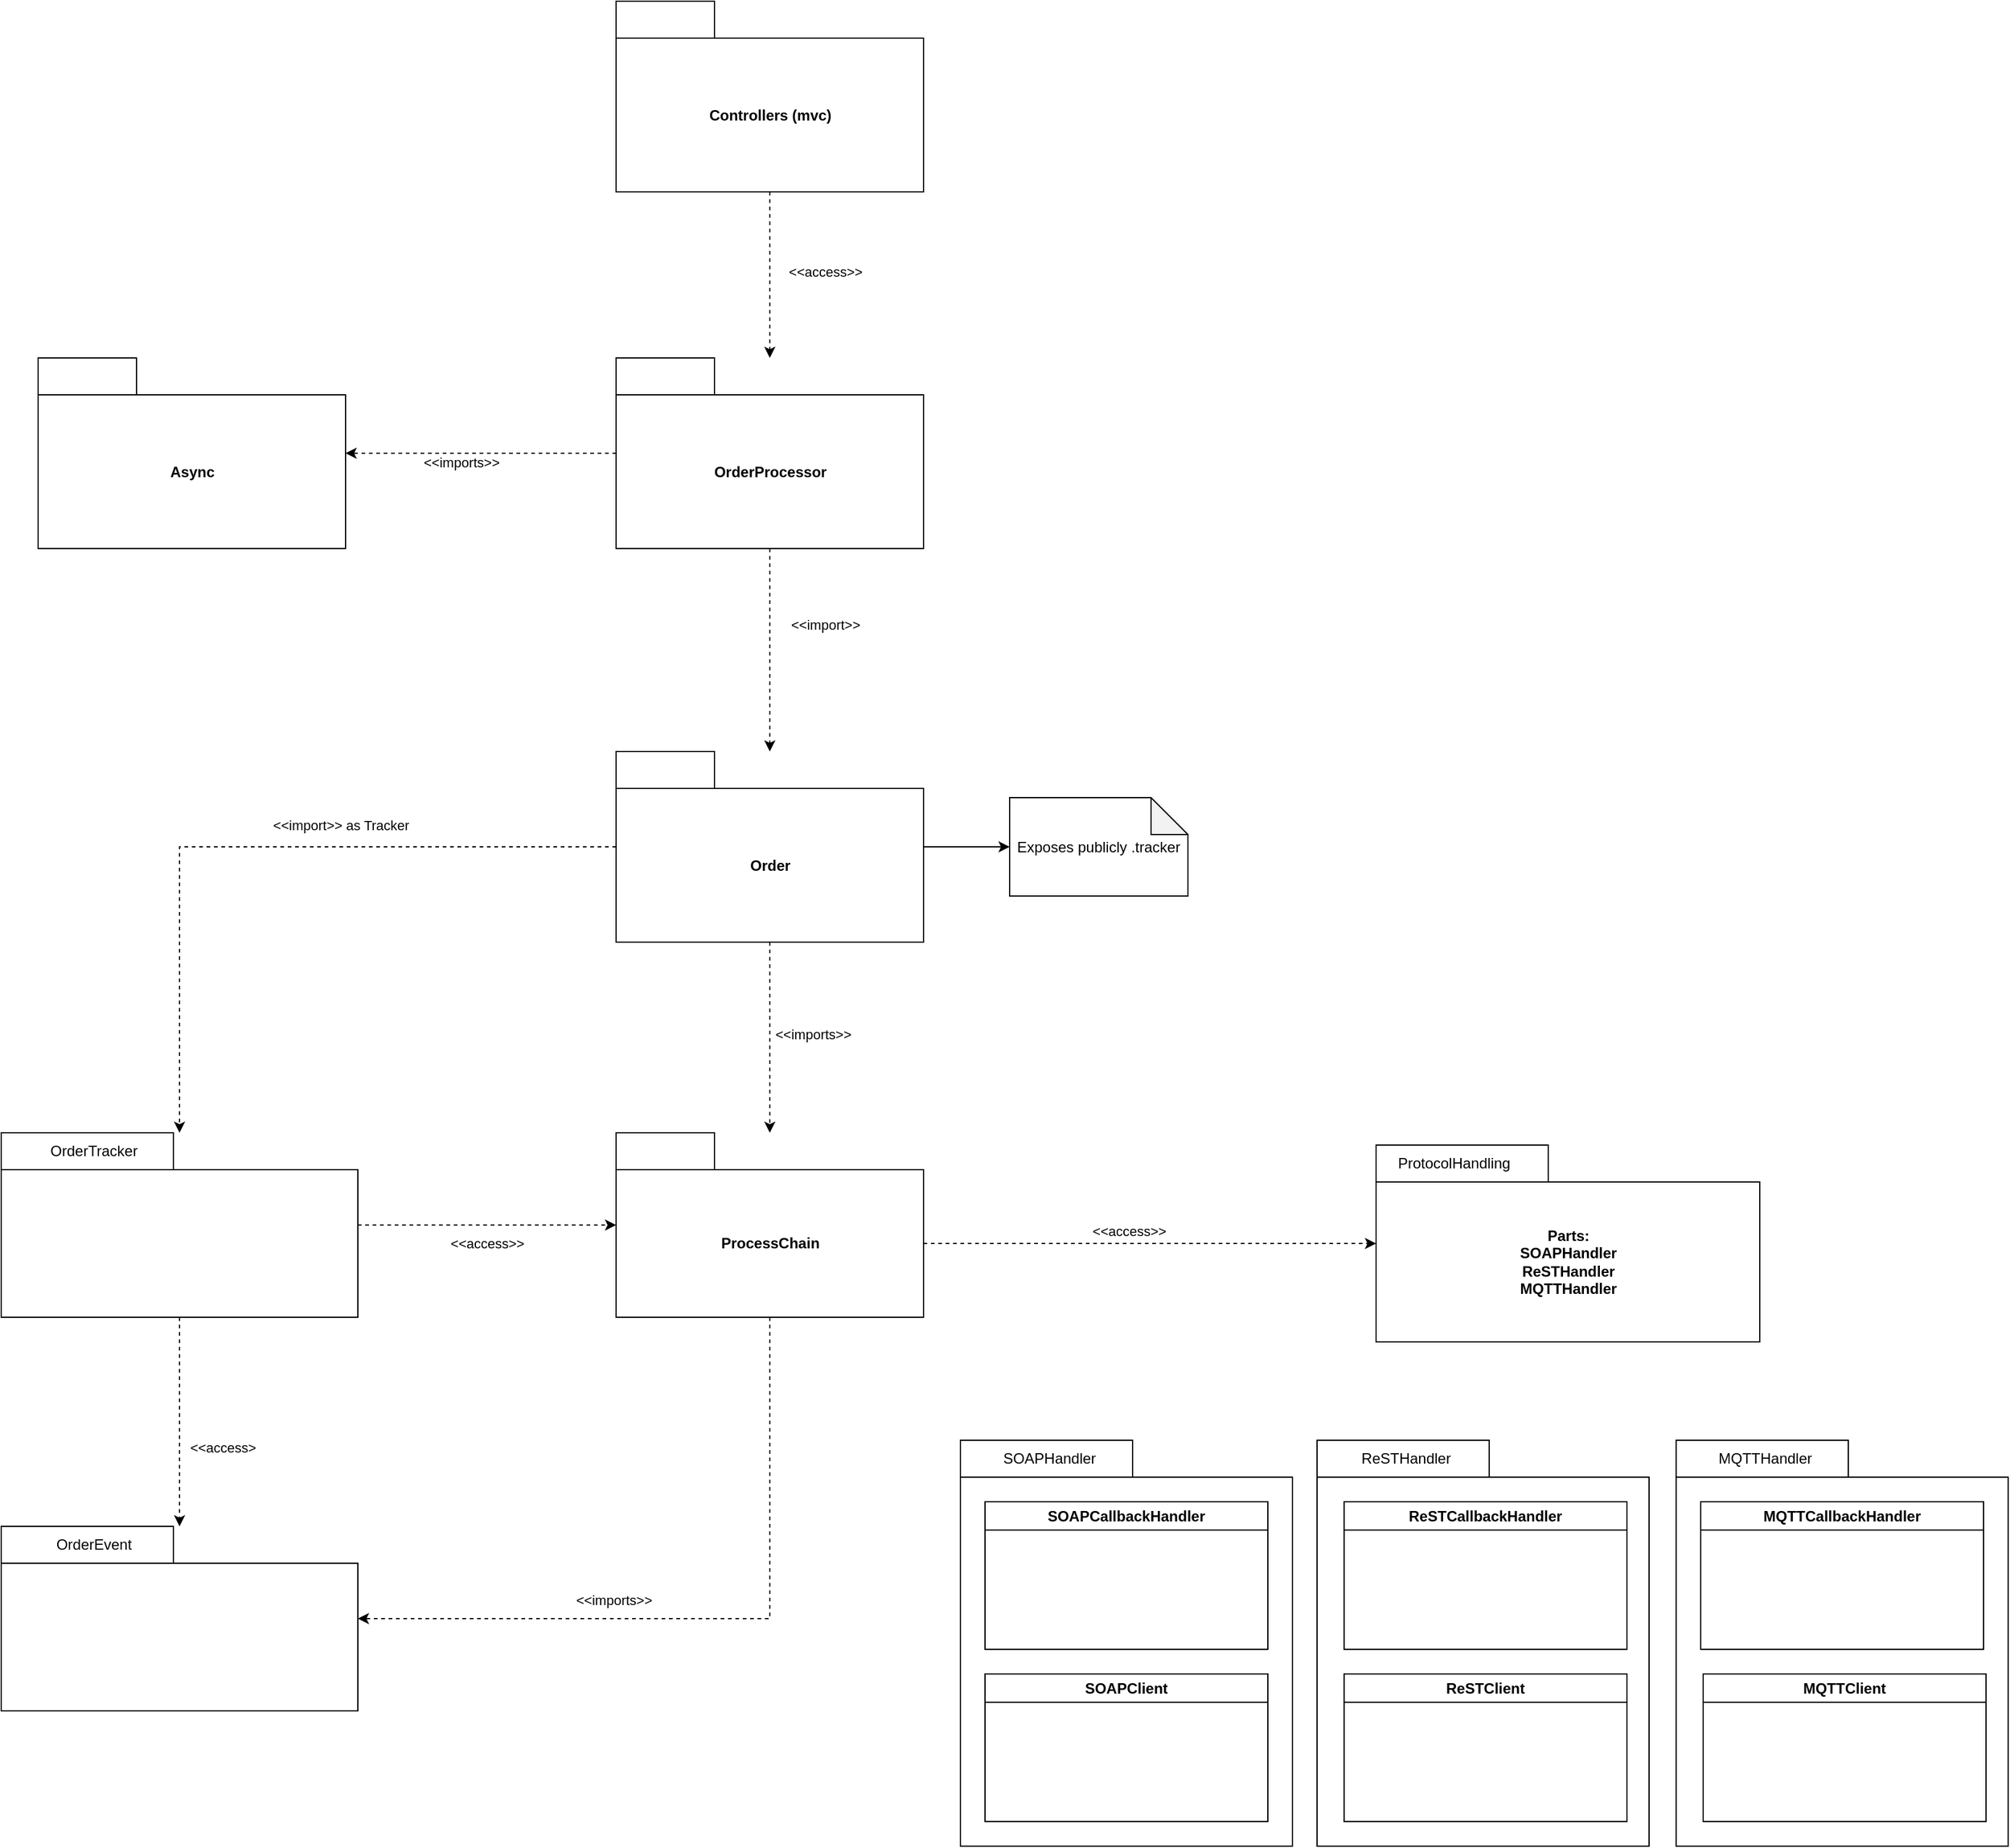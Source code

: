 <mxfile version="20.8.20" type="device"><diagram name="Side-1" id="F4XtL_Aoyn72sk1SHw9K"><mxGraphModel dx="1509" dy="2014" grid="1" gridSize="10" guides="1" tooltips="1" connect="1" arrows="1" fold="1" page="1" pageScale="1" pageWidth="827" pageHeight="1169" math="0" shadow="0"><root><mxCell id="0"/><mxCell id="1" parent="0"/><mxCell id="e4TKl4O4g21nOLRK-5mi-19" value="&amp;lt;&amp;lt;imports&amp;gt;&amp;gt;" style="edgeStyle=orthogonalEdgeStyle;rounded=0;orthogonalLoop=1;jettySize=auto;html=1;dashed=1;" edge="1" parent="1" source="e4TKl4O4g21nOLRK-5mi-1" target="e4TKl4O4g21nOLRK-5mi-17"><mxGeometry x="-0.032" y="35" relative="1" as="geometry"><mxPoint as="offset"/></mxGeometry></mxCell><mxCell id="e4TKl4O4g21nOLRK-5mi-30" style="edgeStyle=orthogonalEdgeStyle;rounded=0;orthogonalLoop=1;jettySize=auto;html=1;dashed=1;" edge="1" parent="1" source="e4TKl4O4g21nOLRK-5mi-1" target="e4TKl4O4g21nOLRK-5mi-26"><mxGeometry relative="1" as="geometry"/></mxCell><mxCell id="e4TKl4O4g21nOLRK-5mi-31" value="&amp;lt;&amp;lt;import&amp;gt;&amp;gt; as Tracker" style="edgeLabel;html=1;align=center;verticalAlign=middle;resizable=0;points=[];" vertex="1" connectable="0" parent="e4TKl4O4g21nOLRK-5mi-30"><mxGeometry x="-0.162" y="-1" relative="1" as="geometry"><mxPoint x="22" y="-17" as="offset"/></mxGeometry></mxCell><mxCell id="e4TKl4O4g21nOLRK-5mi-35" style="rounded=0;orthogonalLoop=1;jettySize=auto;html=1;" edge="1" parent="1" source="e4TKl4O4g21nOLRK-5mi-1" target="e4TKl4O4g21nOLRK-5mi-34"><mxGeometry relative="1" as="geometry"/></mxCell><mxCell id="e4TKl4O4g21nOLRK-5mi-1" value="Order" style="shape=folder;fontStyle=1;tabWidth=80;tabHeight=30;tabPosition=left;html=1;boundedLbl=1;" vertex="1" parent="1"><mxGeometry x="560" y="100" width="250" height="155" as="geometry"/></mxCell><mxCell id="e4TKl4O4g21nOLRK-5mi-5" value="Parts:&lt;br&gt;SOAPHandler&lt;br&gt;ReSTHandler&lt;br&gt;MQTTHandler" style="shape=folder;fontStyle=1;tabWidth=140;tabHeight=30;tabPosition=left;html=1;boundedLbl=1;" vertex="1" parent="1"><mxGeometry x="1178" y="420" width="312" height="160" as="geometry"/></mxCell><mxCell id="e4TKl4O4g21nOLRK-5mi-6" value="ProtocolHandling" style="text;html=1;align=center;verticalAlign=middle;resizable=0;points=[];autosize=1;strokeColor=none;fillColor=none;" vertex="1" parent="1"><mxGeometry x="1186" y="420" width="110" height="30" as="geometry"/></mxCell><mxCell id="e4TKl4O4g21nOLRK-5mi-9" value="" style="shape=folder;fontStyle=1;tabWidth=140;tabHeight=30;tabPosition=left;html=1;boundedLbl=1;" vertex="1" parent="1"><mxGeometry x="840" y="660" width="270" height="330" as="geometry"/></mxCell><mxCell id="e4TKl4O4g21nOLRK-5mi-12" value="SOAPHandler" style="text;html=1;align=center;verticalAlign=middle;resizable=0;points=[];autosize=1;strokeColor=none;fillColor=none;" vertex="1" parent="1"><mxGeometry x="862" y="660" width="100" height="30" as="geometry"/></mxCell><mxCell id="e4TKl4O4g21nOLRK-5mi-13" value="" style="shape=folder;fontStyle=1;tabWidth=140;tabHeight=30;tabPosition=left;html=1;boundedLbl=1;" vertex="1" parent="1"><mxGeometry x="1130" y="660" width="270" height="330" as="geometry"/></mxCell><mxCell id="e4TKl4O4g21nOLRK-5mi-14" value="ReSTHandler" style="text;html=1;align=center;verticalAlign=middle;resizable=0;points=[];autosize=1;strokeColor=none;fillColor=none;" vertex="1" parent="1"><mxGeometry x="1152" y="660" width="100" height="30" as="geometry"/></mxCell><mxCell id="e4TKl4O4g21nOLRK-5mi-15" value="" style="shape=folder;fontStyle=1;tabWidth=140;tabHeight=30;tabPosition=left;html=1;boundedLbl=1;" vertex="1" parent="1"><mxGeometry x="1422" y="660" width="270" height="330" as="geometry"/></mxCell><mxCell id="e4TKl4O4g21nOLRK-5mi-16" value="MQTTHandler" style="text;html=1;align=center;verticalAlign=middle;resizable=0;points=[];autosize=1;strokeColor=none;fillColor=none;" vertex="1" parent="1"><mxGeometry x="1444" y="660" width="100" height="30" as="geometry"/></mxCell><mxCell id="e4TKl4O4g21nOLRK-5mi-38" style="edgeStyle=orthogonalEdgeStyle;rounded=0;orthogonalLoop=1;jettySize=auto;html=1;dashed=1;" edge="1" parent="1" source="e4TKl4O4g21nOLRK-5mi-17" target="e4TKl4O4g21nOLRK-5mi-36"><mxGeometry relative="1" as="geometry"><Array as="points"><mxPoint x="685" y="805"/></Array></mxGeometry></mxCell><mxCell id="e4TKl4O4g21nOLRK-5mi-39" value="&amp;lt;&amp;lt;imports&amp;gt;&amp;gt;" style="edgeLabel;html=1;align=center;verticalAlign=middle;resizable=0;points=[];" vertex="1" connectable="0" parent="e4TKl4O4g21nOLRK-5mi-38"><mxGeometry x="0.287" y="1" relative="1" as="geometry"><mxPoint x="1" y="-16" as="offset"/></mxGeometry></mxCell><mxCell id="e4TKl4O4g21nOLRK-5mi-17" value="ProcessChain" style="shape=folder;fontStyle=1;tabWidth=80;tabHeight=30;tabPosition=left;html=1;boundedLbl=1;" vertex="1" parent="1"><mxGeometry x="560" y="410" width="250" height="150" as="geometry"/></mxCell><mxCell id="e4TKl4O4g21nOLRK-5mi-7" style="edgeStyle=orthogonalEdgeStyle;rounded=0;orthogonalLoop=1;jettySize=auto;html=1;dashed=1;exitX=0;exitY=0;exitDx=250;exitDy=90;exitPerimeter=0;" edge="1" parent="1" source="e4TKl4O4g21nOLRK-5mi-17" target="e4TKl4O4g21nOLRK-5mi-5"><mxGeometry relative="1" as="geometry"/></mxCell><mxCell id="e4TKl4O4g21nOLRK-5mi-8" value="&amp;lt;&amp;lt;access&amp;gt;&amp;gt;" style="edgeLabel;html=1;align=center;verticalAlign=middle;resizable=0;points=[];" vertex="1" connectable="0" parent="e4TKl4O4g21nOLRK-5mi-7"><mxGeometry x="-0.272" y="4" relative="1" as="geometry"><mxPoint x="33" y="-6" as="offset"/></mxGeometry></mxCell><mxCell id="e4TKl4O4g21nOLRK-5mi-20" value="SOAPCallbackHandler" style="swimlane;whiteSpace=wrap;html=1;" vertex="1" parent="1"><mxGeometry x="860" y="710" width="230" height="120" as="geometry"/></mxCell><mxCell id="e4TKl4O4g21nOLRK-5mi-21" value="ReSTCallbackHandler" style="swimlane;whiteSpace=wrap;html=1;" vertex="1" parent="1"><mxGeometry x="1152" y="710" width="230" height="120" as="geometry"/></mxCell><mxCell id="e4TKl4O4g21nOLRK-5mi-22" value="MQTTCallbackHandler" style="swimlane;whiteSpace=wrap;html=1;" vertex="1" parent="1"><mxGeometry x="1442" y="710" width="230" height="120" as="geometry"/></mxCell><mxCell id="e4TKl4O4g21nOLRK-5mi-23" value="SOAPClient" style="swimlane;whiteSpace=wrap;html=1;" vertex="1" parent="1"><mxGeometry x="860" y="850" width="230" height="120" as="geometry"/></mxCell><mxCell id="e4TKl4O4g21nOLRK-5mi-24" value="ReSTClient" style="swimlane;whiteSpace=wrap;html=1;" vertex="1" parent="1"><mxGeometry x="1152" y="850" width="230" height="120" as="geometry"/></mxCell><mxCell id="e4TKl4O4g21nOLRK-5mi-25" value="MQTTClient" style="swimlane;whiteSpace=wrap;html=1;" vertex="1" parent="1"><mxGeometry x="1444" y="850" width="230" height="120" as="geometry"/></mxCell><mxCell id="e4TKl4O4g21nOLRK-5mi-32" style="edgeStyle=orthogonalEdgeStyle;rounded=0;orthogonalLoop=1;jettySize=auto;html=1;dashed=1;" edge="1" parent="1" source="e4TKl4O4g21nOLRK-5mi-26" target="e4TKl4O4g21nOLRK-5mi-17"><mxGeometry relative="1" as="geometry"/></mxCell><mxCell id="e4TKl4O4g21nOLRK-5mi-33" value="&amp;lt;&amp;lt;access&amp;gt;&amp;gt;" style="edgeLabel;html=1;align=center;verticalAlign=middle;resizable=0;points=[];" vertex="1" connectable="0" parent="e4TKl4O4g21nOLRK-5mi-32"><mxGeometry x="0.215" relative="1" as="geometry"><mxPoint x="-23" y="15" as="offset"/></mxGeometry></mxCell><mxCell id="e4TKl4O4g21nOLRK-5mi-40" style="edgeStyle=orthogonalEdgeStyle;rounded=0;orthogonalLoop=1;jettySize=auto;html=1;dashed=1;" edge="1" parent="1" source="e4TKl4O4g21nOLRK-5mi-26" target="e4TKl4O4g21nOLRK-5mi-36"><mxGeometry relative="1" as="geometry"/></mxCell><mxCell id="e4TKl4O4g21nOLRK-5mi-41" value="&amp;lt;&amp;lt;access&amp;gt;" style="edgeLabel;html=1;align=center;verticalAlign=middle;resizable=0;points=[];" vertex="1" connectable="0" parent="e4TKl4O4g21nOLRK-5mi-40"><mxGeometry x="0.241" y="-6" relative="1" as="geometry"><mxPoint x="41" as="offset"/></mxGeometry></mxCell><mxCell id="e4TKl4O4g21nOLRK-5mi-26" value="" style="shape=folder;fontStyle=1;tabWidth=140;tabHeight=30;tabPosition=left;html=1;boundedLbl=1;" vertex="1" parent="1"><mxGeometry x="60" y="410" width="290" height="150" as="geometry"/></mxCell><mxCell id="e4TKl4O4g21nOLRK-5mi-27" value="OrderTracker" style="text;html=1;align=center;verticalAlign=middle;resizable=0;points=[];autosize=1;strokeColor=none;fillColor=none;" vertex="1" parent="1"><mxGeometry x="90" y="410" width="90" height="30" as="geometry"/></mxCell><mxCell id="e4TKl4O4g21nOLRK-5mi-34" value="Exposes publicly .tracker" style="shape=note;whiteSpace=wrap;html=1;backgroundOutline=1;darkOpacity=0.05;" vertex="1" parent="1"><mxGeometry x="880" y="137.5" width="145" height="80" as="geometry"/></mxCell><mxCell id="e4TKl4O4g21nOLRK-5mi-36" value="" style="shape=folder;fontStyle=1;tabWidth=140;tabHeight=30;tabPosition=left;html=1;boundedLbl=1;" vertex="1" parent="1"><mxGeometry x="60" y="730" width="290" height="150" as="geometry"/></mxCell><mxCell id="e4TKl4O4g21nOLRK-5mi-37" value="OrderEvent" style="text;html=1;align=center;verticalAlign=middle;resizable=0;points=[];autosize=1;strokeColor=none;fillColor=none;" vertex="1" parent="1"><mxGeometry x="95" y="730" width="80" height="30" as="geometry"/></mxCell><mxCell id="e4TKl4O4g21nOLRK-5mi-43" style="edgeStyle=orthogonalEdgeStyle;rounded=0;orthogonalLoop=1;jettySize=auto;html=1;dashed=1;" edge="1" parent="1" source="e4TKl4O4g21nOLRK-5mi-42" target="e4TKl4O4g21nOLRK-5mi-1"><mxGeometry relative="1" as="geometry"/></mxCell><mxCell id="e4TKl4O4g21nOLRK-5mi-44" value="&amp;lt;&amp;lt;import&amp;gt;&amp;gt;" style="edgeLabel;html=1;align=center;verticalAlign=middle;resizable=0;points=[];" vertex="1" connectable="0" parent="e4TKl4O4g21nOLRK-5mi-43"><mxGeometry x="-0.246" y="-6" relative="1" as="geometry"><mxPoint x="51" as="offset"/></mxGeometry></mxCell><mxCell id="e4TKl4O4g21nOLRK-5mi-49" style="edgeStyle=orthogonalEdgeStyle;rounded=0;orthogonalLoop=1;jettySize=auto;html=1;dashed=1;" edge="1" parent="1" source="e4TKl4O4g21nOLRK-5mi-42" target="e4TKl4O4g21nOLRK-5mi-48"><mxGeometry relative="1" as="geometry"/></mxCell><mxCell id="e4TKl4O4g21nOLRK-5mi-50" value="&amp;lt;&amp;lt;imports&amp;gt;&amp;gt;" style="edgeLabel;html=1;align=center;verticalAlign=middle;resizable=0;points=[];" vertex="1" connectable="0" parent="e4TKl4O4g21nOLRK-5mi-49"><mxGeometry x="0.145" y="7" relative="1" as="geometry"><mxPoint as="offset"/></mxGeometry></mxCell><mxCell id="e4TKl4O4g21nOLRK-5mi-42" value="OrderProcessor" style="shape=folder;fontStyle=1;tabWidth=80;tabHeight=30;tabPosition=left;html=1;boundedLbl=1;" vertex="1" parent="1"><mxGeometry x="560" y="-220" width="250" height="155" as="geometry"/></mxCell><mxCell id="e4TKl4O4g21nOLRK-5mi-46" style="edgeStyle=orthogonalEdgeStyle;rounded=0;orthogonalLoop=1;jettySize=auto;html=1;dashed=1;" edge="1" parent="1" source="e4TKl4O4g21nOLRK-5mi-45" target="e4TKl4O4g21nOLRK-5mi-42"><mxGeometry relative="1" as="geometry"/></mxCell><mxCell id="e4TKl4O4g21nOLRK-5mi-47" value="&amp;lt;&amp;lt;access&amp;gt;&amp;gt;" style="edgeLabel;html=1;align=center;verticalAlign=middle;resizable=0;points=[];" vertex="1" connectable="0" parent="e4TKl4O4g21nOLRK-5mi-46"><mxGeometry x="-0.229" y="1" relative="1" as="geometry"><mxPoint x="44" y="13" as="offset"/></mxGeometry></mxCell><mxCell id="e4TKl4O4g21nOLRK-5mi-45" value="Controllers (mvc)" style="shape=folder;fontStyle=1;tabWidth=80;tabHeight=30;tabPosition=left;html=1;boundedLbl=1;" vertex="1" parent="1"><mxGeometry x="560" y="-510" width="250" height="155" as="geometry"/></mxCell><mxCell id="e4TKl4O4g21nOLRK-5mi-48" value="Async" style="shape=folder;fontStyle=1;tabWidth=80;tabHeight=30;tabPosition=left;html=1;boundedLbl=1;" vertex="1" parent="1"><mxGeometry x="90" y="-220" width="250" height="155" as="geometry"/></mxCell></root></mxGraphModel></diagram></mxfile>
